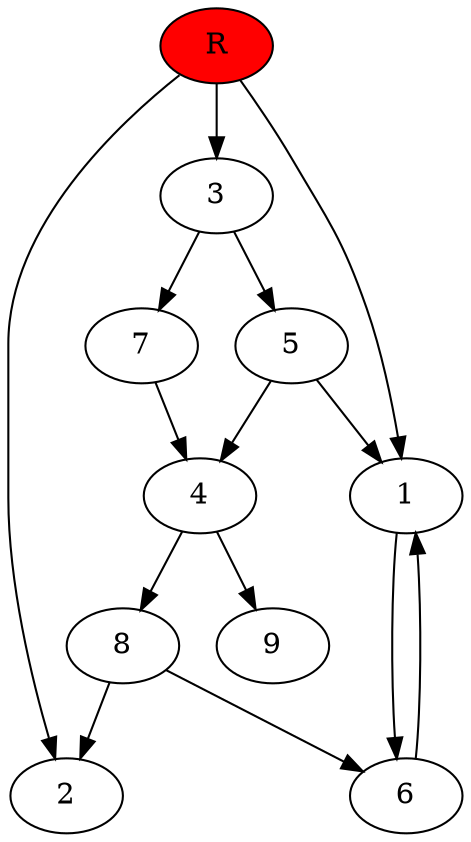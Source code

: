 digraph prb8698 {
	1
	2
	3
	4
	5
	6
	7
	8
	R [fillcolor="#ff0000" style=filled]
	1 -> 6
	3 -> 5
	3 -> 7
	4 -> 8
	4 -> 9
	5 -> 1
	5 -> 4
	6 -> 1
	7 -> 4
	8 -> 2
	8 -> 6
	R -> 1
	R -> 2
	R -> 3
}
